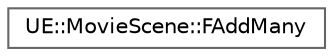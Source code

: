digraph "Graphical Class Hierarchy"
{
 // INTERACTIVE_SVG=YES
 // LATEX_PDF_SIZE
  bgcolor="transparent";
  edge [fontname=Helvetica,fontsize=10,labelfontname=Helvetica,labelfontsize=10];
  node [fontname=Helvetica,fontsize=10,shape=box,height=0.2,width=0.4];
  rankdir="LR";
  Node0 [id="Node000000",label="UE::MovieScene::FAddMany",height=0.2,width=0.4,color="grey40", fillcolor="white", style="filled",URL="$df/dc7/structUE_1_1MovieScene_1_1FAddMany.html",tooltip="Implemtntation of an untyped add payload."];
}
